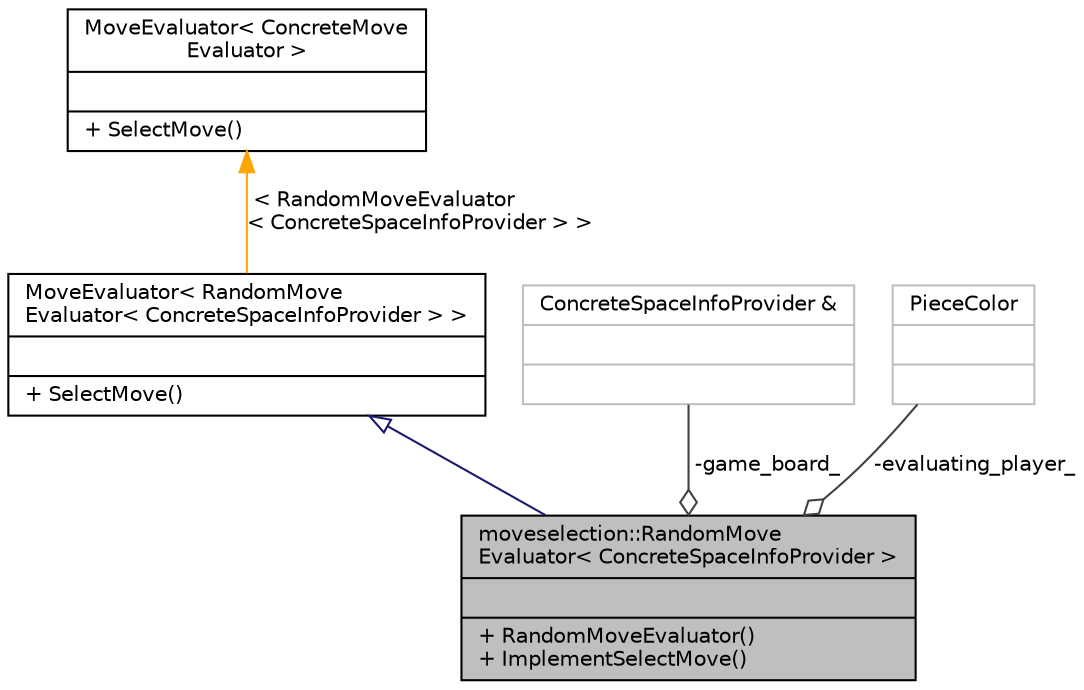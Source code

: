 digraph "moveselection::RandomMoveEvaluator&lt; ConcreteSpaceInfoProvider &gt;"
{
 // LATEX_PDF_SIZE
  edge [fontname="Helvetica",fontsize="10",labelfontname="Helvetica",labelfontsize="10"];
  node [fontname="Helvetica",fontsize="10",shape=record];
  Node1 [label="{moveselection::RandomMove\lEvaluator\< ConcreteSpaceInfoProvider \>\n||+ RandomMoveEvaluator()\l+ ImplementSelectMove()\l}",height=0.2,width=0.4,color="black", fillcolor="grey75", style="filled", fontcolor="black",tooltip="Implements gameboard::MoveEvaluator interface."];
  Node2 -> Node1 [dir="back",color="midnightblue",fontsize="10",style="solid",arrowtail="onormal",fontname="Helvetica"];
  Node2 [label="{MoveEvaluator\< RandomMove\lEvaluator\< ConcreteSpaceInfoProvider \> \>\n||+ SelectMove()\l}",height=0.2,width=0.4,color="black", fillcolor="white", style="filled",URL="$classMoveEvaluator.html",tooltip=" "];
  Node3 -> Node2 [dir="back",color="orange",fontsize="10",style="solid",label=" \< RandomMoveEvaluator\l\< ConcreteSpaceInfoProvider \> \>" ,fontname="Helvetica"];
  Node3 [label="{MoveEvaluator\< ConcreteMove\lEvaluator \>\n||+ SelectMove()\l}",height=0.2,width=0.4,color="black", fillcolor="white", style="filled",URL="$classMoveEvaluator.html",tooltip="CRTP interface with a method for selecting a gameboard::Move (concrete examples = moveselection::Mini..."];
  Node4 -> Node1 [color="grey25",fontsize="10",style="solid",label=" -game_board_" ,arrowhead="odiamond",fontname="Helvetica"];
  Node4 [label="{ConcreteSpaceInfoProvider &\n||}",height=0.2,width=0.4,color="grey75", fillcolor="white", style="filled",tooltip=" "];
  Node5 -> Node1 [color="grey25",fontsize="10",style="solid",label=" -evaluating_player_" ,arrowhead="odiamond",fontname="Helvetica"];
  Node5 [label="{PieceColor\n||}",height=0.2,width=0.4,color="grey75", fillcolor="white", style="filled",tooltip=" "];
}
